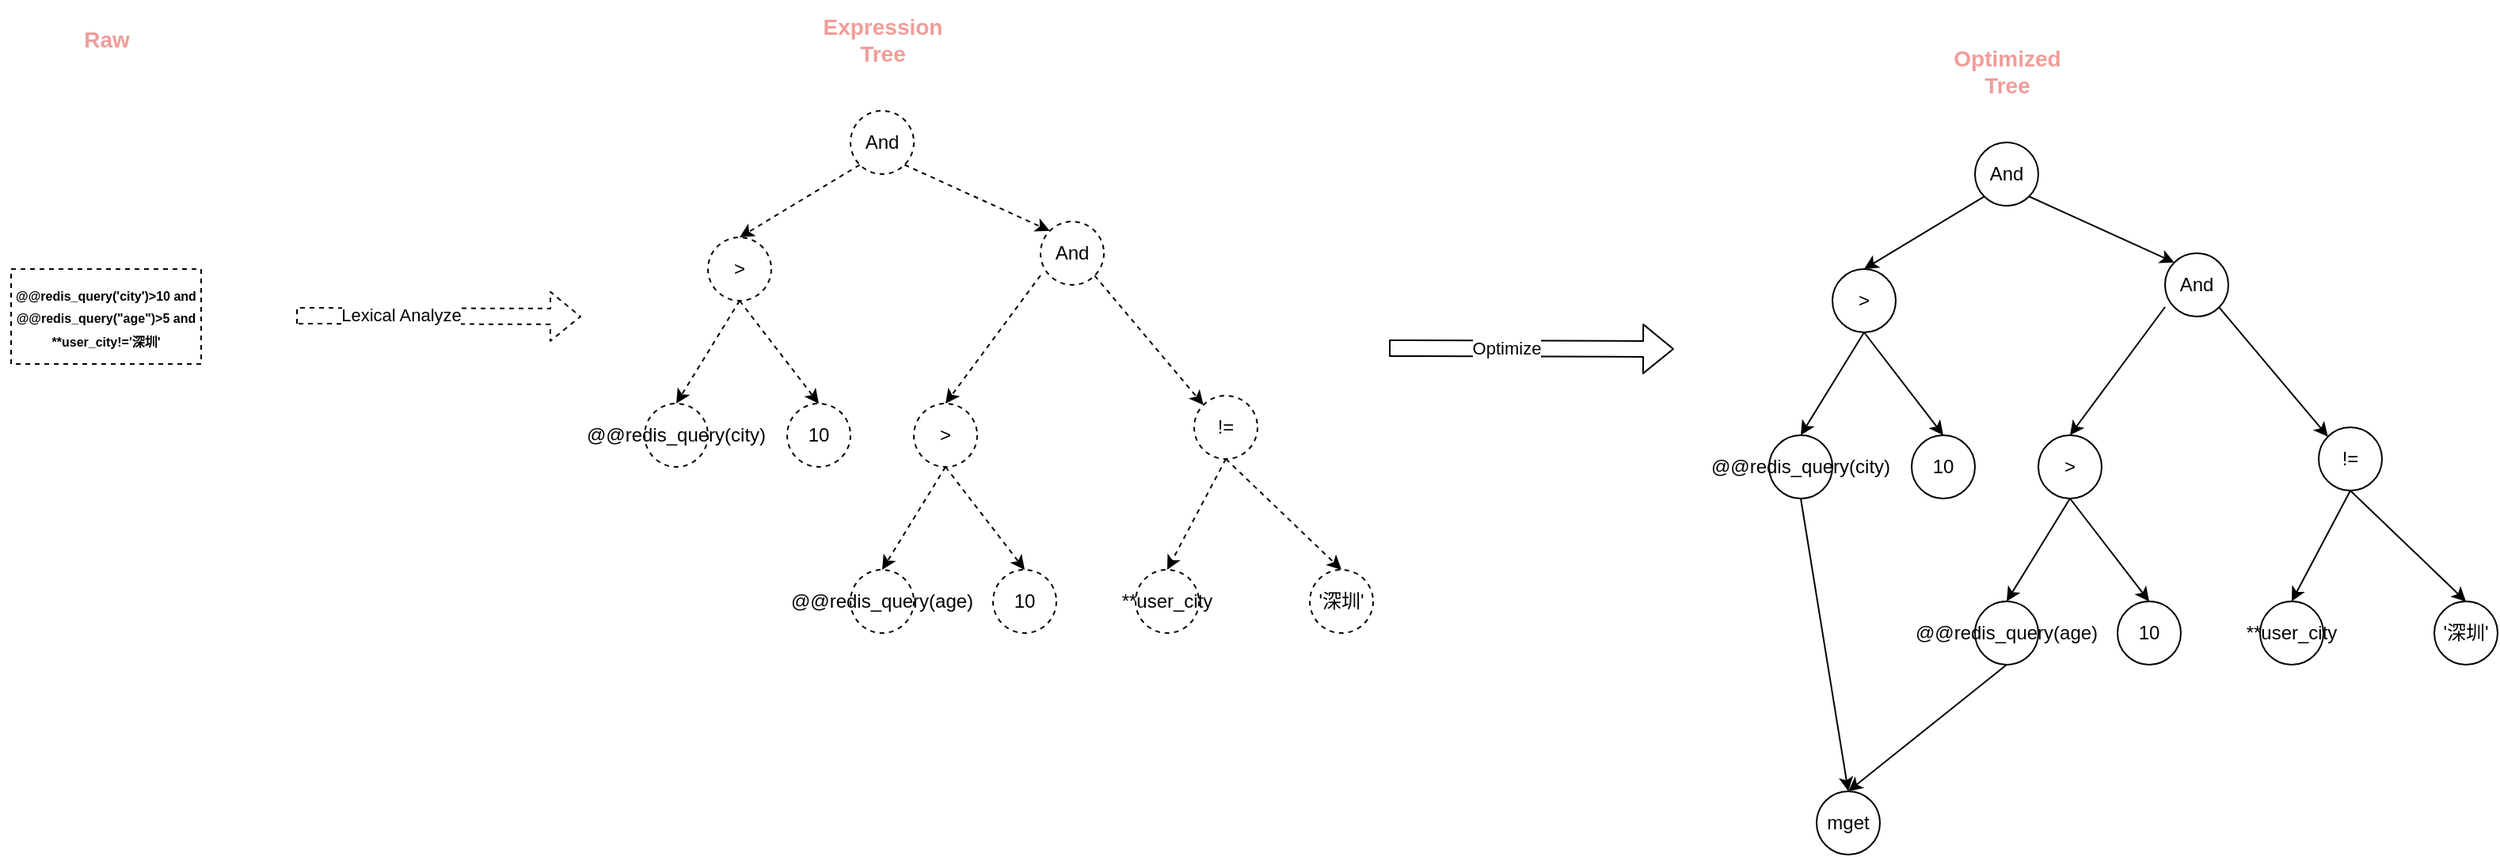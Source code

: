 <mxfile version="14.5.3" type="github">
  <diagram id="n86EKAJTnbwMGECXzbh1" name="Page-1">
    <mxGraphModel dx="1255" dy="786" grid="1" gridSize="10" guides="1" tooltips="1" connect="1" arrows="1" fold="1" page="1" pageScale="1" pageWidth="827" pageHeight="1169" math="0" shadow="0">
      <root>
        <mxCell id="0" />
        <mxCell id="1" parent="0" />
        <mxCell id="kA-8osTZPoCyGlQMSd1O-5" value="And" style="ellipse;whiteSpace=wrap;html=1;aspect=fixed;dashed=1;" parent="1" vertex="1">
          <mxGeometry x="690" y="220" width="40" height="40" as="geometry" />
        </mxCell>
        <mxCell id="kA-8osTZPoCyGlQMSd1O-6" value="&amp;gt;" style="ellipse;whiteSpace=wrap;html=1;aspect=fixed;dashed=1;" parent="1" vertex="1">
          <mxGeometry x="610" y="335" width="40" height="40" as="geometry" />
        </mxCell>
        <mxCell id="kA-8osTZPoCyGlQMSd1O-7" value="!=" style="ellipse;whiteSpace=wrap;html=1;aspect=fixed;dashed=1;" parent="1" vertex="1">
          <mxGeometry x="787" y="330" width="40" height="40" as="geometry" />
        </mxCell>
        <mxCell id="kA-8osTZPoCyGlQMSd1O-8" value="@@redis_query(age)" style="ellipse;whiteSpace=wrap;html=1;aspect=fixed;dashed=1;" parent="1" vertex="1">
          <mxGeometry x="570" y="440" width="40" height="40" as="geometry" />
        </mxCell>
        <mxCell id="kA-8osTZPoCyGlQMSd1O-9" value="10" style="ellipse;whiteSpace=wrap;html=1;aspect=fixed;dashed=1;" parent="1" vertex="1">
          <mxGeometry x="660" y="440" width="40" height="40" as="geometry" />
        </mxCell>
        <mxCell id="kA-8osTZPoCyGlQMSd1O-10" value="**user_city" style="ellipse;whiteSpace=wrap;html=1;aspect=fixed;dashed=1;" parent="1" vertex="1">
          <mxGeometry x="750" y="440" width="40" height="40" as="geometry" />
        </mxCell>
        <mxCell id="kA-8osTZPoCyGlQMSd1O-11" value="&#39;深圳&#39;" style="ellipse;whiteSpace=wrap;html=1;aspect=fixed;dashed=1;" parent="1" vertex="1">
          <mxGeometry x="860" y="440" width="40" height="40" as="geometry" />
        </mxCell>
        <mxCell id="kA-8osTZPoCyGlQMSd1O-12" value="" style="endArrow=classic;html=1;exitX=0.5;exitY=1;exitDx=0;exitDy=0;entryX=0.5;entryY=0;entryDx=0;entryDy=0;dashed=1;" parent="1" source="kA-8osTZPoCyGlQMSd1O-6" target="kA-8osTZPoCyGlQMSd1O-8" edge="1">
          <mxGeometry width="50" height="50" relative="1" as="geometry">
            <mxPoint x="350" y="460" as="sourcePoint" />
            <mxPoint x="400" y="410" as="targetPoint" />
          </mxGeometry>
        </mxCell>
        <mxCell id="kA-8osTZPoCyGlQMSd1O-13" value="" style="endArrow=classic;html=1;exitX=0.5;exitY=1;exitDx=0;exitDy=0;entryX=0.5;entryY=0;entryDx=0;entryDy=0;dashed=1;" parent="1" source="kA-8osTZPoCyGlQMSd1O-6" target="kA-8osTZPoCyGlQMSd1O-9" edge="1">
          <mxGeometry width="50" height="50" relative="1" as="geometry">
            <mxPoint x="630" y="385" as="sourcePoint" />
            <mxPoint x="600" y="450" as="targetPoint" />
          </mxGeometry>
        </mxCell>
        <mxCell id="kA-8osTZPoCyGlQMSd1O-14" value="" style="endArrow=classic;html=1;exitX=0.5;exitY=1;exitDx=0;exitDy=0;entryX=0.5;entryY=0;entryDx=0;entryDy=0;dashed=1;" parent="1" source="kA-8osTZPoCyGlQMSd1O-7" target="kA-8osTZPoCyGlQMSd1O-11" edge="1">
          <mxGeometry width="50" height="50" relative="1" as="geometry">
            <mxPoint x="850" y="375" as="sourcePoint" />
            <mxPoint x="900" y="440" as="targetPoint" />
          </mxGeometry>
        </mxCell>
        <mxCell id="kA-8osTZPoCyGlQMSd1O-15" value="" style="endArrow=classic;html=1;exitX=0.5;exitY=1;exitDx=0;exitDy=0;entryX=0.5;entryY=0;entryDx=0;entryDy=0;dashed=1;" parent="1" source="kA-8osTZPoCyGlQMSd1O-7" target="kA-8osTZPoCyGlQMSd1O-10" edge="1">
          <mxGeometry width="50" height="50" relative="1" as="geometry">
            <mxPoint x="830" y="375" as="sourcePoint" />
            <mxPoint x="890" y="450" as="targetPoint" />
          </mxGeometry>
        </mxCell>
        <mxCell id="kA-8osTZPoCyGlQMSd1O-16" value="" style="endArrow=classic;html=1;exitX=0;exitY=0.85;exitDx=0;exitDy=0;entryX=0.5;entryY=0;entryDx=0;entryDy=0;exitPerimeter=0;dashed=1;" parent="1" source="kA-8osTZPoCyGlQMSd1O-5" target="kA-8osTZPoCyGlQMSd1O-6" edge="1">
          <mxGeometry width="50" height="50" relative="1" as="geometry">
            <mxPoint x="680" y="260" as="sourcePoint" />
            <mxPoint x="640" y="325" as="targetPoint" />
          </mxGeometry>
        </mxCell>
        <mxCell id="kA-8osTZPoCyGlQMSd1O-17" value="" style="endArrow=classic;html=1;exitX=1;exitY=1;exitDx=0;exitDy=0;entryX=0;entryY=0;entryDx=0;entryDy=0;dashed=1;" parent="1" source="kA-8osTZPoCyGlQMSd1O-5" target="kA-8osTZPoCyGlQMSd1O-7" edge="1">
          <mxGeometry width="50" height="50" relative="1" as="geometry">
            <mxPoint x="700" y="264" as="sourcePoint" />
            <mxPoint x="640" y="345" as="targetPoint" />
          </mxGeometry>
        </mxCell>
        <mxCell id="kA-8osTZPoCyGlQMSd1O-18" value="" style="shape=flexArrow;endArrow=classic;html=1;dashed=1;" parent="1" edge="1">
          <mxGeometry width="50" height="50" relative="1" as="geometry">
            <mxPoint x="220" y="279.5" as="sourcePoint" />
            <mxPoint x="400" y="280" as="targetPoint" />
          </mxGeometry>
        </mxCell>
        <mxCell id="kA-8osTZPoCyGlQMSd1O-30" value="Lexical Analyze" style="edgeLabel;html=1;align=center;verticalAlign=middle;resizable=0;points=[];" parent="kA-8osTZPoCyGlQMSd1O-18" vertex="1" connectable="0">
          <mxGeometry x="-0.267" y="1" relative="1" as="geometry">
            <mxPoint as="offset" />
          </mxGeometry>
        </mxCell>
        <mxCell id="kA-8osTZPoCyGlQMSd1O-19" value="&lt;font color=&quot;#f19c99&quot; style=&quot;font-size: 14px;&quot;&gt;&lt;b style=&quot;font-size: 14px;&quot;&gt;Expression&lt;br style=&quot;font-size: 14px;&quot;&gt;Tree&lt;/b&gt;&lt;/font&gt;" style="text;html=1;strokeColor=none;fillColor=none;align=center;verticalAlign=middle;whiteSpace=wrap;rounded=0;fontSize=14;" parent="1" vertex="1">
          <mxGeometry x="523.5" y="80" width="133" height="50" as="geometry" />
        </mxCell>
        <mxCell id="kA-8osTZPoCyGlQMSd1O-21" value="&lt;span&gt;&lt;b&gt;&lt;font style=&quot;font-size: 8px&quot;&gt;@@redis_query(&#39;city&#39;)&amp;gt;10 and @@redis_query(&quot;age&quot;)&amp;gt;5 and **user_city!=&#39;深圳&#39;&lt;/font&gt;&lt;/b&gt;&lt;/span&gt;" style="rounded=0;whiteSpace=wrap;html=1;dashed=1;" parent="1" vertex="1">
          <mxGeometry x="40" y="250" width="120" height="60" as="geometry" />
        </mxCell>
        <mxCell id="kA-8osTZPoCyGlQMSd1O-22" value="And" style="ellipse;whiteSpace=wrap;html=1;aspect=fixed;dashed=1;" parent="1" vertex="1">
          <mxGeometry x="570" y="150" width="40" height="40" as="geometry" />
        </mxCell>
        <mxCell id="kA-8osTZPoCyGlQMSd1O-23" value="&amp;gt;" style="ellipse;whiteSpace=wrap;html=1;aspect=fixed;dashed=1;" parent="1" vertex="1">
          <mxGeometry x="480" y="230" width="40" height="40" as="geometry" />
        </mxCell>
        <mxCell id="kA-8osTZPoCyGlQMSd1O-24" value="@@redis_query(city)" style="ellipse;whiteSpace=wrap;html=1;aspect=fixed;dashed=1;" parent="1" vertex="1">
          <mxGeometry x="440" y="335" width="40" height="40" as="geometry" />
        </mxCell>
        <mxCell id="kA-8osTZPoCyGlQMSd1O-25" value="10" style="ellipse;whiteSpace=wrap;html=1;aspect=fixed;dashed=1;" parent="1" vertex="1">
          <mxGeometry x="530" y="335" width="40" height="40" as="geometry" />
        </mxCell>
        <mxCell id="kA-8osTZPoCyGlQMSd1O-26" value="" style="endArrow=classic;html=1;exitX=0.5;exitY=1;exitDx=0;exitDy=0;entryX=0.5;entryY=0;entryDx=0;entryDy=0;dashed=1;" parent="1" source="kA-8osTZPoCyGlQMSd1O-23" target="kA-8osTZPoCyGlQMSd1O-24" edge="1">
          <mxGeometry width="50" height="50" relative="1" as="geometry">
            <mxPoint x="220" y="355" as="sourcePoint" />
            <mxPoint x="270" y="305" as="targetPoint" />
          </mxGeometry>
        </mxCell>
        <mxCell id="kA-8osTZPoCyGlQMSd1O-27" value="" style="endArrow=classic;html=1;exitX=0.5;exitY=1;exitDx=0;exitDy=0;entryX=0.5;entryY=0;entryDx=0;entryDy=0;dashed=1;" parent="1" source="kA-8osTZPoCyGlQMSd1O-23" target="kA-8osTZPoCyGlQMSd1O-25" edge="1">
          <mxGeometry width="50" height="50" relative="1" as="geometry">
            <mxPoint x="500" y="280" as="sourcePoint" />
            <mxPoint x="470" y="345" as="targetPoint" />
          </mxGeometry>
        </mxCell>
        <mxCell id="kA-8osTZPoCyGlQMSd1O-28" value="" style="endArrow=classic;html=1;exitX=0;exitY=1;exitDx=0;exitDy=0;entryX=0.5;entryY=0;entryDx=0;entryDy=0;dashed=1;" parent="1" source="kA-8osTZPoCyGlQMSd1O-22" target="kA-8osTZPoCyGlQMSd1O-23" edge="1">
          <mxGeometry width="50" height="50" relative="1" as="geometry">
            <mxPoint x="510" y="280" as="sourcePoint" />
            <mxPoint x="560" y="345" as="targetPoint" />
          </mxGeometry>
        </mxCell>
        <mxCell id="kA-8osTZPoCyGlQMSd1O-29" value="" style="endArrow=classic;html=1;exitX=1;exitY=1;exitDx=0;exitDy=0;entryX=0;entryY=0;entryDx=0;entryDy=0;dashed=1;" parent="1" source="kA-8osTZPoCyGlQMSd1O-22" target="kA-8osTZPoCyGlQMSd1O-5" edge="1">
          <mxGeometry width="50" height="50" relative="1" as="geometry">
            <mxPoint x="585.858" y="194.142" as="sourcePoint" />
            <mxPoint x="510" y="240" as="targetPoint" />
          </mxGeometry>
        </mxCell>
        <mxCell id="kA-8osTZPoCyGlQMSd1O-32" value="&lt;font color=&quot;#f19c99&quot;&gt;&lt;b&gt;Raw&lt;/b&gt;&lt;/font&gt;" style="text;html=1;strokeColor=none;fillColor=none;align=center;verticalAlign=middle;whiteSpace=wrap;rounded=0;fontSize=14;" parent="1" vertex="1">
          <mxGeometry x="33.5" y="80" width="133" height="50" as="geometry" />
        </mxCell>
        <mxCell id="vTm4UyEwdp8ETNC_sISF-1" value="" style="shape=flexArrow;endArrow=classic;html=1;" edge="1" parent="1">
          <mxGeometry width="50" height="50" relative="1" as="geometry">
            <mxPoint x="910" y="300" as="sourcePoint" />
            <mxPoint x="1090" y="300.5" as="targetPoint" />
          </mxGeometry>
        </mxCell>
        <mxCell id="vTm4UyEwdp8ETNC_sISF-4" value="Optimize" style="edgeLabel;html=1;align=center;verticalAlign=middle;resizable=0;points=[];" vertex="1" connectable="0" parent="vTm4UyEwdp8ETNC_sISF-1">
          <mxGeometry x="-0.178" relative="1" as="geometry">
            <mxPoint as="offset" />
          </mxGeometry>
        </mxCell>
        <mxCell id="vTm4UyEwdp8ETNC_sISF-5" value="And" style="ellipse;whiteSpace=wrap;html=1;aspect=fixed;" vertex="1" parent="1">
          <mxGeometry x="1400" y="240" width="40" height="40" as="geometry" />
        </mxCell>
        <mxCell id="vTm4UyEwdp8ETNC_sISF-6" value="&amp;gt;" style="ellipse;whiteSpace=wrap;html=1;aspect=fixed;" vertex="1" parent="1">
          <mxGeometry x="1320" y="355" width="40" height="40" as="geometry" />
        </mxCell>
        <mxCell id="vTm4UyEwdp8ETNC_sISF-7" value="!=" style="ellipse;whiteSpace=wrap;html=1;aspect=fixed;" vertex="1" parent="1">
          <mxGeometry x="1497" y="350" width="40" height="40" as="geometry" />
        </mxCell>
        <mxCell id="vTm4UyEwdp8ETNC_sISF-8" value="@@redis_query(age)" style="ellipse;whiteSpace=wrap;html=1;aspect=fixed;" vertex="1" parent="1">
          <mxGeometry x="1280" y="460" width="40" height="40" as="geometry" />
        </mxCell>
        <mxCell id="vTm4UyEwdp8ETNC_sISF-9" value="10" style="ellipse;whiteSpace=wrap;html=1;aspect=fixed;" vertex="1" parent="1">
          <mxGeometry x="1370" y="460" width="40" height="40" as="geometry" />
        </mxCell>
        <mxCell id="vTm4UyEwdp8ETNC_sISF-10" value="**user_city" style="ellipse;whiteSpace=wrap;html=1;aspect=fixed;" vertex="1" parent="1">
          <mxGeometry x="1460" y="460" width="40" height="40" as="geometry" />
        </mxCell>
        <mxCell id="vTm4UyEwdp8ETNC_sISF-11" value="&#39;深圳&#39;" style="ellipse;whiteSpace=wrap;html=1;aspect=fixed;" vertex="1" parent="1">
          <mxGeometry x="1570" y="460" width="40" height="40" as="geometry" />
        </mxCell>
        <mxCell id="vTm4UyEwdp8ETNC_sISF-12" value="" style="endArrow=classic;html=1;exitX=0.5;exitY=1;exitDx=0;exitDy=0;entryX=0.5;entryY=0;entryDx=0;entryDy=0;" edge="1" parent="1" source="vTm4UyEwdp8ETNC_sISF-6" target="vTm4UyEwdp8ETNC_sISF-8">
          <mxGeometry width="50" height="50" relative="1" as="geometry">
            <mxPoint x="1060" y="480" as="sourcePoint" />
            <mxPoint x="1110" y="430" as="targetPoint" />
          </mxGeometry>
        </mxCell>
        <mxCell id="vTm4UyEwdp8ETNC_sISF-13" value="" style="endArrow=classic;html=1;exitX=0.5;exitY=1;exitDx=0;exitDy=0;entryX=0.5;entryY=0;entryDx=0;entryDy=0;" edge="1" parent="1" source="vTm4UyEwdp8ETNC_sISF-6" target="vTm4UyEwdp8ETNC_sISF-9">
          <mxGeometry width="50" height="50" relative="1" as="geometry">
            <mxPoint x="1340" y="405" as="sourcePoint" />
            <mxPoint x="1310" y="470" as="targetPoint" />
          </mxGeometry>
        </mxCell>
        <mxCell id="vTm4UyEwdp8ETNC_sISF-14" value="" style="endArrow=classic;html=1;exitX=0.5;exitY=1;exitDx=0;exitDy=0;entryX=0.5;entryY=0;entryDx=0;entryDy=0;" edge="1" parent="1" source="vTm4UyEwdp8ETNC_sISF-7" target="vTm4UyEwdp8ETNC_sISF-11">
          <mxGeometry width="50" height="50" relative="1" as="geometry">
            <mxPoint x="1560" y="395" as="sourcePoint" />
            <mxPoint x="1610" y="460" as="targetPoint" />
          </mxGeometry>
        </mxCell>
        <mxCell id="vTm4UyEwdp8ETNC_sISF-15" value="" style="endArrow=classic;html=1;exitX=0.5;exitY=1;exitDx=0;exitDy=0;entryX=0.5;entryY=0;entryDx=0;entryDy=0;" edge="1" parent="1" source="vTm4UyEwdp8ETNC_sISF-7" target="vTm4UyEwdp8ETNC_sISF-10">
          <mxGeometry width="50" height="50" relative="1" as="geometry">
            <mxPoint x="1540" y="395" as="sourcePoint" />
            <mxPoint x="1600" y="470" as="targetPoint" />
          </mxGeometry>
        </mxCell>
        <mxCell id="vTm4UyEwdp8ETNC_sISF-16" value="" style="endArrow=classic;html=1;exitX=0;exitY=0.85;exitDx=0;exitDy=0;entryX=0.5;entryY=0;entryDx=0;entryDy=0;exitPerimeter=0;" edge="1" parent="1" source="vTm4UyEwdp8ETNC_sISF-5" target="vTm4UyEwdp8ETNC_sISF-6">
          <mxGeometry width="50" height="50" relative="1" as="geometry">
            <mxPoint x="1390" y="280" as="sourcePoint" />
            <mxPoint x="1350" y="345" as="targetPoint" />
          </mxGeometry>
        </mxCell>
        <mxCell id="vTm4UyEwdp8ETNC_sISF-17" value="" style="endArrow=classic;html=1;exitX=1;exitY=1;exitDx=0;exitDy=0;entryX=0;entryY=0;entryDx=0;entryDy=0;" edge="1" parent="1" source="vTm4UyEwdp8ETNC_sISF-5" target="vTm4UyEwdp8ETNC_sISF-7">
          <mxGeometry width="50" height="50" relative="1" as="geometry">
            <mxPoint x="1410" y="284" as="sourcePoint" />
            <mxPoint x="1350" y="365" as="targetPoint" />
          </mxGeometry>
        </mxCell>
        <mxCell id="vTm4UyEwdp8ETNC_sISF-18" value="&lt;font color=&quot;#f19c99&quot; style=&quot;font-size: 14px&quot;&gt;&lt;b style=&quot;font-size: 14px&quot;&gt;Optimized&lt;br&gt;Tree&lt;/b&gt;&lt;/font&gt;" style="text;html=1;strokeColor=none;fillColor=none;align=center;verticalAlign=middle;whiteSpace=wrap;rounded=0;fontSize=14;" vertex="1" parent="1">
          <mxGeometry x="1233.5" y="100" width="133" height="50" as="geometry" />
        </mxCell>
        <mxCell id="vTm4UyEwdp8ETNC_sISF-19" value="And" style="ellipse;whiteSpace=wrap;html=1;aspect=fixed;" vertex="1" parent="1">
          <mxGeometry x="1280" y="170" width="40" height="40" as="geometry" />
        </mxCell>
        <mxCell id="vTm4UyEwdp8ETNC_sISF-20" value="&amp;gt;" style="ellipse;whiteSpace=wrap;html=1;aspect=fixed;" vertex="1" parent="1">
          <mxGeometry x="1190" y="250" width="40" height="40" as="geometry" />
        </mxCell>
        <mxCell id="vTm4UyEwdp8ETNC_sISF-21" value="@@redis_query(city)" style="ellipse;whiteSpace=wrap;html=1;aspect=fixed;" vertex="1" parent="1">
          <mxGeometry x="1150" y="355" width="40" height="40" as="geometry" />
        </mxCell>
        <mxCell id="vTm4UyEwdp8ETNC_sISF-22" value="10" style="ellipse;whiteSpace=wrap;html=1;aspect=fixed;" vertex="1" parent="1">
          <mxGeometry x="1240" y="355" width="40" height="40" as="geometry" />
        </mxCell>
        <mxCell id="vTm4UyEwdp8ETNC_sISF-23" value="" style="endArrow=classic;html=1;exitX=0.5;exitY=1;exitDx=0;exitDy=0;entryX=0.5;entryY=0;entryDx=0;entryDy=0;" edge="1" parent="1" source="vTm4UyEwdp8ETNC_sISF-20" target="vTm4UyEwdp8ETNC_sISF-21">
          <mxGeometry width="50" height="50" relative="1" as="geometry">
            <mxPoint x="930" y="375" as="sourcePoint" />
            <mxPoint x="980" y="325" as="targetPoint" />
          </mxGeometry>
        </mxCell>
        <mxCell id="vTm4UyEwdp8ETNC_sISF-24" value="" style="endArrow=classic;html=1;exitX=0.5;exitY=1;exitDx=0;exitDy=0;entryX=0.5;entryY=0;entryDx=0;entryDy=0;" edge="1" parent="1" source="vTm4UyEwdp8ETNC_sISF-20" target="vTm4UyEwdp8ETNC_sISF-22">
          <mxGeometry width="50" height="50" relative="1" as="geometry">
            <mxPoint x="1210" y="300" as="sourcePoint" />
            <mxPoint x="1180" y="365" as="targetPoint" />
          </mxGeometry>
        </mxCell>
        <mxCell id="vTm4UyEwdp8ETNC_sISF-25" value="" style="endArrow=classic;html=1;exitX=0;exitY=1;exitDx=0;exitDy=0;entryX=0.5;entryY=0;entryDx=0;entryDy=0;" edge="1" parent="1" source="vTm4UyEwdp8ETNC_sISF-19" target="vTm4UyEwdp8ETNC_sISF-20">
          <mxGeometry width="50" height="50" relative="1" as="geometry">
            <mxPoint x="1220" y="300" as="sourcePoint" />
            <mxPoint x="1270" y="365" as="targetPoint" />
          </mxGeometry>
        </mxCell>
        <mxCell id="vTm4UyEwdp8ETNC_sISF-26" value="" style="endArrow=classic;html=1;exitX=1;exitY=1;exitDx=0;exitDy=0;entryX=0;entryY=0;entryDx=0;entryDy=0;" edge="1" parent="1" source="vTm4UyEwdp8ETNC_sISF-19" target="vTm4UyEwdp8ETNC_sISF-5">
          <mxGeometry width="50" height="50" relative="1" as="geometry">
            <mxPoint x="1295.858" y="214.142" as="sourcePoint" />
            <mxPoint x="1220" y="260" as="targetPoint" />
          </mxGeometry>
        </mxCell>
        <mxCell id="vTm4UyEwdp8ETNC_sISF-27" value="mget" style="ellipse;whiteSpace=wrap;html=1;aspect=fixed;" vertex="1" parent="1">
          <mxGeometry x="1180" y="580" width="40" height="40" as="geometry" />
        </mxCell>
        <mxCell id="vTm4UyEwdp8ETNC_sISF-28" value="" style="endArrow=classic;html=1;exitX=0.5;exitY=1;exitDx=0;exitDy=0;entryX=0.5;entryY=0;entryDx=0;entryDy=0;" edge="1" parent="1" source="vTm4UyEwdp8ETNC_sISF-21" target="vTm4UyEwdp8ETNC_sISF-27">
          <mxGeometry width="50" height="50" relative="1" as="geometry">
            <mxPoint x="817" y="380" as="sourcePoint" />
            <mxPoint x="890" y="450" as="targetPoint" />
          </mxGeometry>
        </mxCell>
        <mxCell id="vTm4UyEwdp8ETNC_sISF-29" value="" style="endArrow=classic;html=1;exitX=0.5;exitY=1;exitDx=0;exitDy=0;entryX=0.5;entryY=0;entryDx=0;entryDy=0;" edge="1" parent="1" source="vTm4UyEwdp8ETNC_sISF-8" target="vTm4UyEwdp8ETNC_sISF-27">
          <mxGeometry width="50" height="50" relative="1" as="geometry">
            <mxPoint x="1180" y="405" as="sourcePoint" />
            <mxPoint x="1210" y="590" as="targetPoint" />
          </mxGeometry>
        </mxCell>
      </root>
    </mxGraphModel>
  </diagram>
</mxfile>
